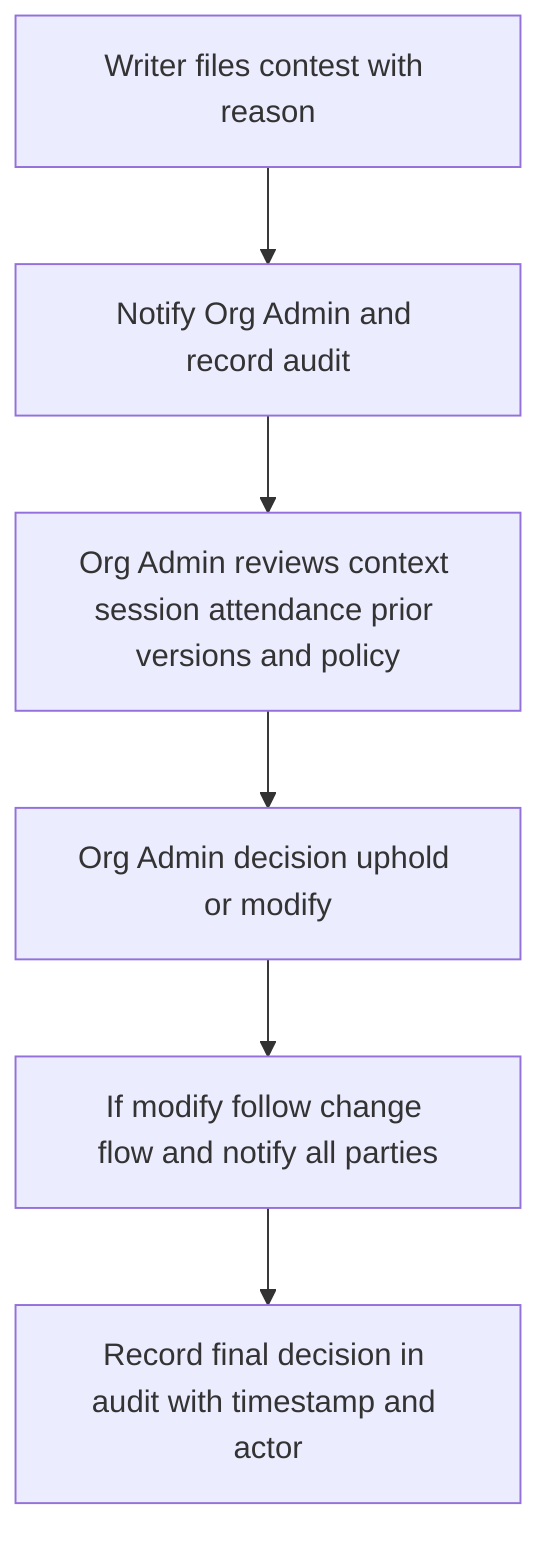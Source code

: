 flowchart TD
  A["Writer files contest with reason"] --> B["Notify Org Admin and record audit"]
  B --> C["Org Admin reviews context session attendance prior versions and policy"]
  C --> D["Org Admin decision uphold or modify"]
  D --> E["If modify follow change flow and notify all parties"]
  E --> F["Record final decision in audit with timestamp and actor"]